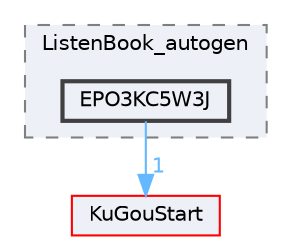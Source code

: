 digraph "EPO3KC5W3J"
{
 // LATEX_PDF_SIZE
  bgcolor="transparent";
  edge [fontname=Helvetica,fontsize=10,labelfontname=Helvetica,labelfontsize=10];
  node [fontname=Helvetica,fontsize=10,shape=box,height=0.2,width=0.4];
  compound=true
  subgraph clusterdir_75711a4a231da906fde07b7664c78588 {
    graph [ bgcolor="#edf0f7", pencolor="grey50", label="ListenBook_autogen", fontname=Helvetica,fontsize=10 style="filled,dashed", URL="dir_75711a4a231da906fde07b7664c78588.html",tooltip=""]
  dir_191e4bdad26b1e0044231141b5a9a7c8 [label="EPO3KC5W3J", fillcolor="#edf0f7", color="grey25", style="filled,bold", URL="dir_191e4bdad26b1e0044231141b5a9a7c8.html",tooltip=""];
  }
  dir_e60601b218beddc6af0778ac41ea9cb2 [label="KuGouStart", fillcolor="#edf0f7", color="red", style="filled", URL="dir_e60601b218beddc6af0778ac41ea9cb2.html",tooltip=""];
  dir_191e4bdad26b1e0044231141b5a9a7c8->dir_e60601b218beddc6af0778ac41ea9cb2 [headlabel="1", labeldistance=1.5 headhref="dir_000089_000172.html" href="dir_000089_000172.html" color="steelblue1" fontcolor="steelblue1"];
}
